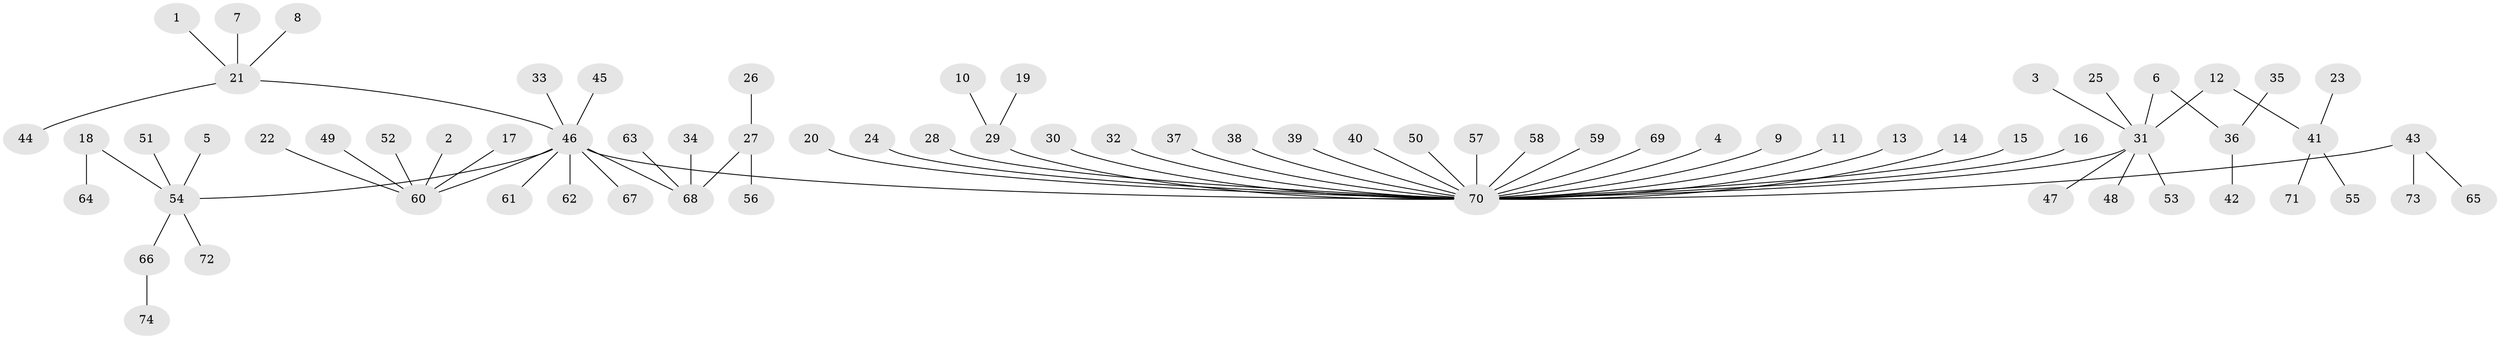 // original degree distribution, {8: 0.013605442176870748, 13: 0.006802721088435374, 1: 0.7006802721088435, 28: 0.006802721088435374, 5: 0.04081632653061224, 10: 0.006802721088435374, 9: 0.006802721088435374, 4: 0.034013605442176874, 2: 0.12244897959183673, 3: 0.061224489795918366}
// Generated by graph-tools (version 1.1) at 2025/36/03/04/25 23:36:49]
// undirected, 74 vertices, 73 edges
graph export_dot {
  node [color=gray90,style=filled];
  1;
  2;
  3;
  4;
  5;
  6;
  7;
  8;
  9;
  10;
  11;
  12;
  13;
  14;
  15;
  16;
  17;
  18;
  19;
  20;
  21;
  22;
  23;
  24;
  25;
  26;
  27;
  28;
  29;
  30;
  31;
  32;
  33;
  34;
  35;
  36;
  37;
  38;
  39;
  40;
  41;
  42;
  43;
  44;
  45;
  46;
  47;
  48;
  49;
  50;
  51;
  52;
  53;
  54;
  55;
  56;
  57;
  58;
  59;
  60;
  61;
  62;
  63;
  64;
  65;
  66;
  67;
  68;
  69;
  70;
  71;
  72;
  73;
  74;
  1 -- 21 [weight=1.0];
  2 -- 60 [weight=1.0];
  3 -- 31 [weight=1.0];
  4 -- 70 [weight=1.0];
  5 -- 54 [weight=1.0];
  6 -- 31 [weight=1.0];
  6 -- 36 [weight=1.0];
  7 -- 21 [weight=1.0];
  8 -- 21 [weight=1.0];
  9 -- 70 [weight=1.0];
  10 -- 29 [weight=1.0];
  11 -- 70 [weight=1.0];
  12 -- 31 [weight=1.0];
  12 -- 41 [weight=1.0];
  13 -- 70 [weight=1.0];
  14 -- 70 [weight=1.0];
  15 -- 70 [weight=1.0];
  16 -- 70 [weight=1.0];
  17 -- 60 [weight=1.0];
  18 -- 54 [weight=1.0];
  18 -- 64 [weight=1.0];
  19 -- 29 [weight=1.0];
  20 -- 70 [weight=1.0];
  21 -- 44 [weight=1.0];
  21 -- 46 [weight=1.0];
  22 -- 60 [weight=1.0];
  23 -- 41 [weight=1.0];
  24 -- 70 [weight=1.0];
  25 -- 31 [weight=1.0];
  26 -- 27 [weight=1.0];
  27 -- 56 [weight=1.0];
  27 -- 68 [weight=1.0];
  28 -- 70 [weight=1.0];
  29 -- 70 [weight=1.0];
  30 -- 70 [weight=1.0];
  31 -- 47 [weight=1.0];
  31 -- 48 [weight=1.0];
  31 -- 53 [weight=1.0];
  31 -- 70 [weight=1.0];
  32 -- 70 [weight=1.0];
  33 -- 46 [weight=1.0];
  34 -- 68 [weight=1.0];
  35 -- 36 [weight=1.0];
  36 -- 42 [weight=1.0];
  37 -- 70 [weight=1.0];
  38 -- 70 [weight=1.0];
  39 -- 70 [weight=1.0];
  40 -- 70 [weight=1.0];
  41 -- 55 [weight=1.0];
  41 -- 71 [weight=1.0];
  43 -- 65 [weight=1.0];
  43 -- 70 [weight=1.0];
  43 -- 73 [weight=1.0];
  45 -- 46 [weight=1.0];
  46 -- 54 [weight=1.0];
  46 -- 60 [weight=1.0];
  46 -- 61 [weight=1.0];
  46 -- 62 [weight=1.0];
  46 -- 67 [weight=1.0];
  46 -- 68 [weight=1.0];
  46 -- 70 [weight=1.0];
  49 -- 60 [weight=1.0];
  50 -- 70 [weight=1.0];
  51 -- 54 [weight=1.0];
  52 -- 60 [weight=1.0];
  54 -- 66 [weight=1.0];
  54 -- 72 [weight=1.0];
  57 -- 70 [weight=1.0];
  58 -- 70 [weight=1.0];
  59 -- 70 [weight=1.0];
  63 -- 68 [weight=1.0];
  66 -- 74 [weight=1.0];
  69 -- 70 [weight=1.0];
}
